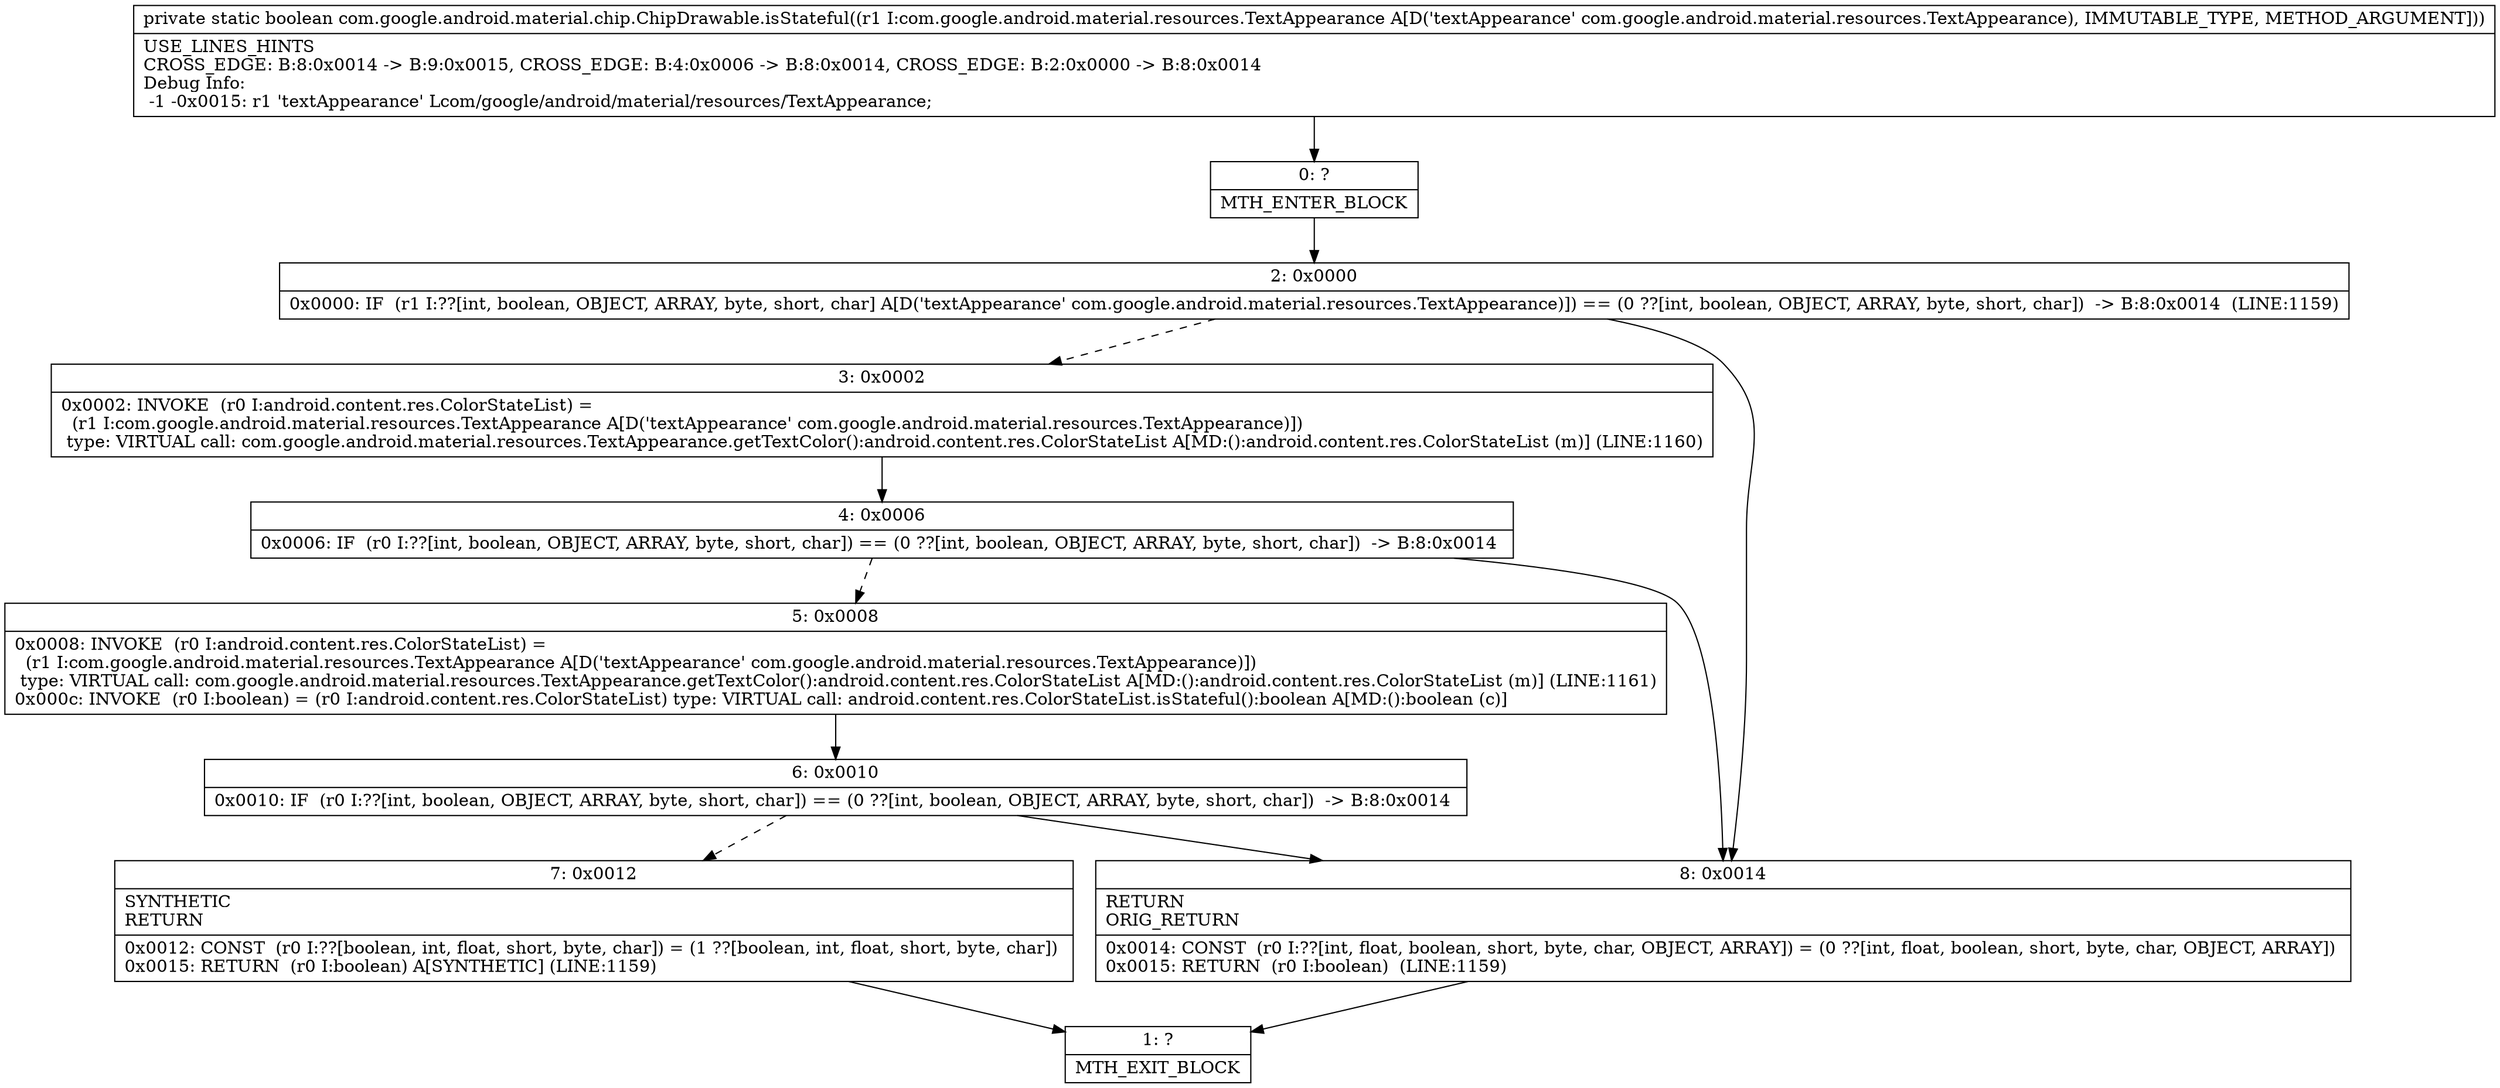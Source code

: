 digraph "CFG forcom.google.android.material.chip.ChipDrawable.isStateful(Lcom\/google\/android\/material\/resources\/TextAppearance;)Z" {
Node_0 [shape=record,label="{0\:\ ?|MTH_ENTER_BLOCK\l}"];
Node_2 [shape=record,label="{2\:\ 0x0000|0x0000: IF  (r1 I:??[int, boolean, OBJECT, ARRAY, byte, short, char] A[D('textAppearance' com.google.android.material.resources.TextAppearance)]) == (0 ??[int, boolean, OBJECT, ARRAY, byte, short, char])  \-\> B:8:0x0014  (LINE:1159)\l}"];
Node_3 [shape=record,label="{3\:\ 0x0002|0x0002: INVOKE  (r0 I:android.content.res.ColorStateList) = \l  (r1 I:com.google.android.material.resources.TextAppearance A[D('textAppearance' com.google.android.material.resources.TextAppearance)])\l type: VIRTUAL call: com.google.android.material.resources.TextAppearance.getTextColor():android.content.res.ColorStateList A[MD:():android.content.res.ColorStateList (m)] (LINE:1160)\l}"];
Node_4 [shape=record,label="{4\:\ 0x0006|0x0006: IF  (r0 I:??[int, boolean, OBJECT, ARRAY, byte, short, char]) == (0 ??[int, boolean, OBJECT, ARRAY, byte, short, char])  \-\> B:8:0x0014 \l}"];
Node_5 [shape=record,label="{5\:\ 0x0008|0x0008: INVOKE  (r0 I:android.content.res.ColorStateList) = \l  (r1 I:com.google.android.material.resources.TextAppearance A[D('textAppearance' com.google.android.material.resources.TextAppearance)])\l type: VIRTUAL call: com.google.android.material.resources.TextAppearance.getTextColor():android.content.res.ColorStateList A[MD:():android.content.res.ColorStateList (m)] (LINE:1161)\l0x000c: INVOKE  (r0 I:boolean) = (r0 I:android.content.res.ColorStateList) type: VIRTUAL call: android.content.res.ColorStateList.isStateful():boolean A[MD:():boolean (c)]\l}"];
Node_6 [shape=record,label="{6\:\ 0x0010|0x0010: IF  (r0 I:??[int, boolean, OBJECT, ARRAY, byte, short, char]) == (0 ??[int, boolean, OBJECT, ARRAY, byte, short, char])  \-\> B:8:0x0014 \l}"];
Node_7 [shape=record,label="{7\:\ 0x0012|SYNTHETIC\lRETURN\l|0x0012: CONST  (r0 I:??[boolean, int, float, short, byte, char]) = (1 ??[boolean, int, float, short, byte, char]) \l0x0015: RETURN  (r0 I:boolean) A[SYNTHETIC] (LINE:1159)\l}"];
Node_1 [shape=record,label="{1\:\ ?|MTH_EXIT_BLOCK\l}"];
Node_8 [shape=record,label="{8\:\ 0x0014|RETURN\lORIG_RETURN\l|0x0014: CONST  (r0 I:??[int, float, boolean, short, byte, char, OBJECT, ARRAY]) = (0 ??[int, float, boolean, short, byte, char, OBJECT, ARRAY]) \l0x0015: RETURN  (r0 I:boolean)  (LINE:1159)\l}"];
MethodNode[shape=record,label="{private static boolean com.google.android.material.chip.ChipDrawable.isStateful((r1 I:com.google.android.material.resources.TextAppearance A[D('textAppearance' com.google.android.material.resources.TextAppearance), IMMUTABLE_TYPE, METHOD_ARGUMENT]))  | USE_LINES_HINTS\lCROSS_EDGE: B:8:0x0014 \-\> B:9:0x0015, CROSS_EDGE: B:4:0x0006 \-\> B:8:0x0014, CROSS_EDGE: B:2:0x0000 \-\> B:8:0x0014\lDebug Info:\l  \-1 \-0x0015: r1 'textAppearance' Lcom\/google\/android\/material\/resources\/TextAppearance;\l}"];
MethodNode -> Node_0;Node_0 -> Node_2;
Node_2 -> Node_3[style=dashed];
Node_2 -> Node_8;
Node_3 -> Node_4;
Node_4 -> Node_5[style=dashed];
Node_4 -> Node_8;
Node_5 -> Node_6;
Node_6 -> Node_7[style=dashed];
Node_6 -> Node_8;
Node_7 -> Node_1;
Node_8 -> Node_1;
}

